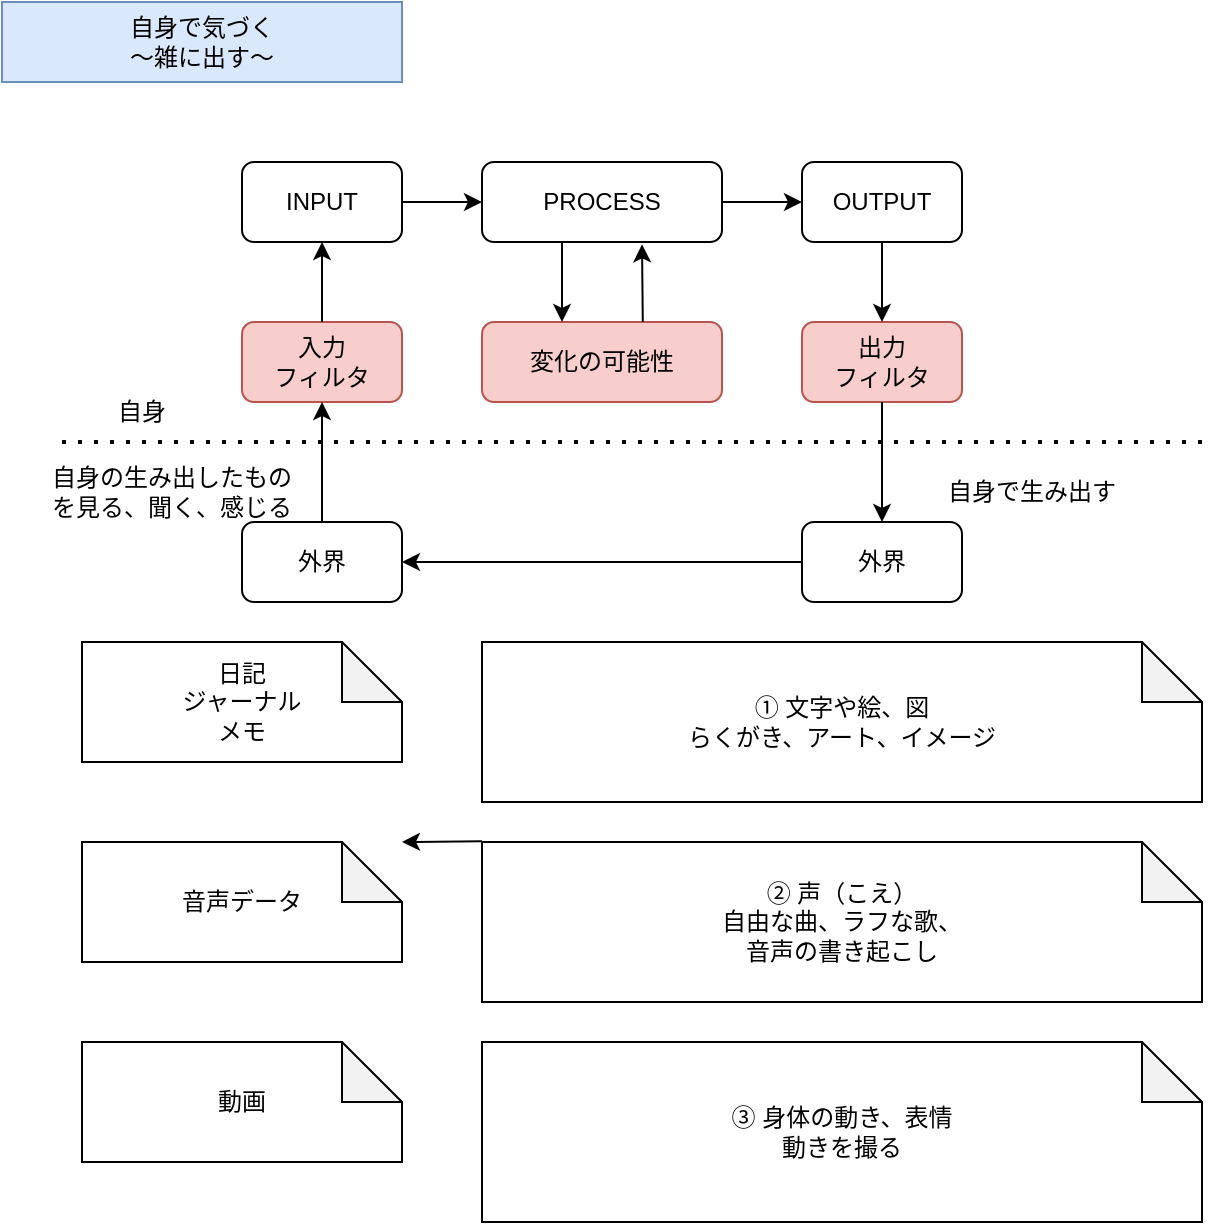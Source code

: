 <mxfile version="27.0.6">
  <diagram name="ページ1" id="Kw41LayTadQ6dwYY1b2t">
    <mxGraphModel dx="1214" dy="873" grid="1" gridSize="10" guides="1" tooltips="1" connect="1" arrows="1" fold="1" page="1" pageScale="1" pageWidth="1169" pageHeight="827" math="0" shadow="0">
      <root>
        <mxCell id="0" />
        <mxCell id="1" parent="0" />
        <mxCell id="dZI_uBbOkzf9ldA4B1yR-1" value="自身で気づく&lt;div&gt;～雑に出す～&lt;/div&gt;" style="text;html=1;align=center;verticalAlign=middle;whiteSpace=wrap;rounded=0;fillColor=#dae8fc;strokeColor=#6c8ebf;" parent="1" vertex="1">
          <mxGeometry x="80" y="40" width="200" height="40" as="geometry" />
        </mxCell>
        <mxCell id="dZI_uBbOkzf9ldA4B1yR-2" value="外界" style="rounded=1;whiteSpace=wrap;html=1;" parent="1" vertex="1">
          <mxGeometry x="200" y="300" width="80" height="40" as="geometry" />
        </mxCell>
        <mxCell id="dZI_uBbOkzf9ldA4B1yR-3" value="入力&lt;div&gt;フィルタ&lt;/div&gt;" style="rounded=1;whiteSpace=wrap;html=1;fillColor=#f8cecc;strokeColor=#b85450;" parent="1" vertex="1">
          <mxGeometry x="200" y="200" width="80" height="40" as="geometry" />
        </mxCell>
        <mxCell id="dZI_uBbOkzf9ldA4B1yR-5" value="" style="endArrow=classic;html=1;rounded=0;exitX=0.5;exitY=0;exitDx=0;exitDy=0;" parent="1" source="dZI_uBbOkzf9ldA4B1yR-2" edge="1">
          <mxGeometry width="50" height="50" relative="1" as="geometry">
            <mxPoint x="230" y="200" as="sourcePoint" />
            <mxPoint x="240" y="240" as="targetPoint" />
          </mxGeometry>
        </mxCell>
        <mxCell id="dZI_uBbOkzf9ldA4B1yR-6" value="INPUT" style="rounded=1;whiteSpace=wrap;html=1;" parent="1" vertex="1">
          <mxGeometry x="200" y="120" width="80" height="40" as="geometry" />
        </mxCell>
        <mxCell id="dZI_uBbOkzf9ldA4B1yR-7" value="" style="endArrow=classic;html=1;rounded=0;exitX=0.5;exitY=0;exitDx=0;exitDy=0;entryX=0.5;entryY=1;entryDx=0;entryDy=0;" parent="1" source="dZI_uBbOkzf9ldA4B1yR-3" target="dZI_uBbOkzf9ldA4B1yR-6" edge="1">
          <mxGeometry width="50" height="50" relative="1" as="geometry">
            <mxPoint x="350" y="190" as="sourcePoint" />
            <mxPoint x="400" y="140" as="targetPoint" />
          </mxGeometry>
        </mxCell>
        <mxCell id="dZI_uBbOkzf9ldA4B1yR-8" value="OUTPUT" style="rounded=1;whiteSpace=wrap;html=1;" parent="1" vertex="1">
          <mxGeometry x="480" y="120" width="80" height="40" as="geometry" />
        </mxCell>
        <mxCell id="dZI_uBbOkzf9ldA4B1yR-9" value="外界" style="rounded=1;whiteSpace=wrap;html=1;" parent="1" vertex="1">
          <mxGeometry x="480" y="300" width="80" height="40" as="geometry" />
        </mxCell>
        <mxCell id="dZI_uBbOkzf9ldA4B1yR-10" value="出力&lt;div&gt;フィルタ&lt;/div&gt;" style="rounded=1;whiteSpace=wrap;html=1;fillColor=#f8cecc;strokeColor=#b85450;" parent="1" vertex="1">
          <mxGeometry x="480" y="200" width="80" height="40" as="geometry" />
        </mxCell>
        <mxCell id="dZI_uBbOkzf9ldA4B1yR-12" value="PROCESS" style="rounded=1;whiteSpace=wrap;html=1;" parent="1" vertex="1">
          <mxGeometry x="320" y="120" width="120" height="40" as="geometry" />
        </mxCell>
        <mxCell id="dZI_uBbOkzf9ldA4B1yR-14" value="" style="endArrow=classic;html=1;rounded=0;exitX=1;exitY=0.5;exitDx=0;exitDy=0;entryX=0;entryY=0.5;entryDx=0;entryDy=0;" parent="1" source="dZI_uBbOkzf9ldA4B1yR-6" target="dZI_uBbOkzf9ldA4B1yR-12" edge="1">
          <mxGeometry width="50" height="50" relative="1" as="geometry">
            <mxPoint x="290" y="130" as="sourcePoint" />
            <mxPoint x="340" y="80" as="targetPoint" />
          </mxGeometry>
        </mxCell>
        <mxCell id="dZI_uBbOkzf9ldA4B1yR-15" value="" style="endArrow=classic;html=1;rounded=0;exitX=0.5;exitY=1;exitDx=0;exitDy=0;entryX=0.5;entryY=0;entryDx=0;entryDy=0;" parent="1" source="dZI_uBbOkzf9ldA4B1yR-8" target="dZI_uBbOkzf9ldA4B1yR-10" edge="1">
          <mxGeometry width="50" height="50" relative="1" as="geometry">
            <mxPoint x="590" y="380" as="sourcePoint" />
            <mxPoint x="640" y="330" as="targetPoint" />
          </mxGeometry>
        </mxCell>
        <mxCell id="dZI_uBbOkzf9ldA4B1yR-16" value="" style="endArrow=classic;html=1;rounded=0;exitX=0.5;exitY=1;exitDx=0;exitDy=0;entryX=0.5;entryY=0;entryDx=0;entryDy=0;" parent="1" source="dZI_uBbOkzf9ldA4B1yR-10" target="dZI_uBbOkzf9ldA4B1yR-9" edge="1">
          <mxGeometry width="50" height="50" relative="1" as="geometry">
            <mxPoint x="590" y="380" as="sourcePoint" />
            <mxPoint x="640" y="330" as="targetPoint" />
          </mxGeometry>
        </mxCell>
        <mxCell id="dZI_uBbOkzf9ldA4B1yR-17" value="" style="endArrow=classic;html=1;rounded=0;exitX=1;exitY=0.5;exitDx=0;exitDy=0;entryX=0;entryY=0.5;entryDx=0;entryDy=0;" parent="1" source="dZI_uBbOkzf9ldA4B1yR-12" target="dZI_uBbOkzf9ldA4B1yR-8" edge="1">
          <mxGeometry width="50" height="50" relative="1" as="geometry">
            <mxPoint x="590" y="380" as="sourcePoint" />
            <mxPoint x="640" y="330" as="targetPoint" />
          </mxGeometry>
        </mxCell>
        <mxCell id="dZI_uBbOkzf9ldA4B1yR-20" value="変化の可能性" style="rounded=1;whiteSpace=wrap;html=1;fillColor=#f8cecc;strokeColor=#b85450;" parent="1" vertex="1">
          <mxGeometry x="320" y="200" width="120" height="40" as="geometry" />
        </mxCell>
        <mxCell id="dZI_uBbOkzf9ldA4B1yR-21" value="" style="endArrow=classic;html=1;rounded=0;exitX=0.25;exitY=1;exitDx=0;exitDy=0;entryX=0.25;entryY=0;entryDx=0;entryDy=0;" parent="1" edge="1">
          <mxGeometry width="50" height="50" relative="1" as="geometry">
            <mxPoint x="360" y="160.0" as="sourcePoint" />
            <mxPoint x="360" y="200.0" as="targetPoint" />
          </mxGeometry>
        </mxCell>
        <mxCell id="dZI_uBbOkzf9ldA4B1yR-22" value="" style="endArrow=classic;html=1;rounded=0;entryX=0.83;entryY=1.029;entryDx=0;entryDy=0;entryPerimeter=0;" parent="1" edge="1">
          <mxGeometry width="50" height="50" relative="1" as="geometry">
            <mxPoint x="400.4" y="200" as="sourcePoint" />
            <mxPoint x="400.0" y="161.16" as="targetPoint" />
          </mxGeometry>
        </mxCell>
        <mxCell id="ioiKAGNLFTyEQ1MmPSqv-1" value="" style="endArrow=none;dashed=1;html=1;dashPattern=1 3;strokeWidth=2;rounded=0;" parent="1" edge="1">
          <mxGeometry width="50" height="50" relative="1" as="geometry">
            <mxPoint x="110" y="260" as="sourcePoint" />
            <mxPoint x="680" y="260" as="targetPoint" />
          </mxGeometry>
        </mxCell>
        <mxCell id="ioiKAGNLFTyEQ1MmPSqv-8" value="自身" style="text;html=1;align=center;verticalAlign=middle;whiteSpace=wrap;rounded=0;" parent="1" vertex="1">
          <mxGeometry x="120" y="230" width="60" height="30" as="geometry" />
        </mxCell>
        <mxCell id="ioiKAGNLFTyEQ1MmPSqv-19" value="" style="endArrow=classic;html=1;rounded=0;exitX=0;exitY=0.5;exitDx=0;exitDy=0;entryX=1;entryY=0.5;entryDx=0;entryDy=0;" parent="1" source="ioiKAGNLFTyEQ1MmPSqv-2" edge="1">
          <mxGeometry width="50" height="50" relative="1" as="geometry">
            <mxPoint x="460" y="520" as="sourcePoint" />
            <mxPoint x="440" y="460" as="targetPoint" />
          </mxGeometry>
        </mxCell>
        <mxCell id="ioiKAGNLFTyEQ1MmPSqv-20" value="" style="endArrow=classic;html=1;rounded=0;" parent="1" source="ioiKAGNLFTyEQ1MmPSqv-13" edge="1">
          <mxGeometry width="50" height="50" relative="1" as="geometry">
            <mxPoint x="320" y="459.66" as="sourcePoint" />
            <mxPoint x="280" y="460" as="targetPoint" />
          </mxGeometry>
        </mxCell>
        <mxCell id="vmNLv8Tu3-324bxG0I76-2" value="日記&lt;div&gt;ジャーナル&lt;/div&gt;&lt;div&gt;メモ&lt;/div&gt;" style="shape=note;whiteSpace=wrap;html=1;backgroundOutline=1;darkOpacity=0.05;" vertex="1" parent="1">
          <mxGeometry x="120" y="360" width="160" height="60" as="geometry" />
        </mxCell>
        <mxCell id="vmNLv8Tu3-324bxG0I76-3" value="音声データ" style="shape=note;whiteSpace=wrap;html=1;backgroundOutline=1;darkOpacity=0.05;" vertex="1" parent="1">
          <mxGeometry x="120" y="460" width="160" height="60" as="geometry" />
        </mxCell>
        <mxCell id="vmNLv8Tu3-324bxG0I76-5" value="① 文字や絵、図&lt;div&gt;らくがき、アート、イメージ&lt;/div&gt;" style="shape=note;whiteSpace=wrap;html=1;backgroundOutline=1;darkOpacity=0.05;" vertex="1" parent="1">
          <mxGeometry x="320" y="360" width="360" height="80" as="geometry" />
        </mxCell>
        <mxCell id="vmNLv8Tu3-324bxG0I76-6" value="&lt;div&gt;➁ 声（こえ）&lt;/div&gt;&lt;div&gt;自由な曲、ラフな歌、&lt;/div&gt;&lt;div&gt;音声の書き起こし&lt;/div&gt;" style="shape=note;whiteSpace=wrap;html=1;backgroundOutline=1;darkOpacity=0.05;" vertex="1" parent="1">
          <mxGeometry x="320" y="460" width="360" height="80" as="geometry" />
        </mxCell>
        <mxCell id="vmNLv8Tu3-324bxG0I76-7" value="" style="endArrow=classic;html=1;rounded=0;exitX=0;exitY=0.5;exitDx=0;exitDy=0;entryX=1;entryY=0.5;entryDx=0;entryDy=0;" edge="1" parent="1" source="dZI_uBbOkzf9ldA4B1yR-9" target="dZI_uBbOkzf9ldA4B1yR-2">
          <mxGeometry width="50" height="50" relative="1" as="geometry">
            <mxPoint x="720" y="300" as="sourcePoint" />
            <mxPoint x="720" y="340" as="targetPoint" />
          </mxGeometry>
        </mxCell>
        <mxCell id="vmNLv8Tu3-324bxG0I76-8" value="&lt;div&gt;③ 身体の動き、表情&lt;/div&gt;&lt;div&gt;動きを撮る&lt;/div&gt;" style="shape=note;whiteSpace=wrap;html=1;backgroundOutline=1;darkOpacity=0.05;" vertex="1" parent="1">
          <mxGeometry x="320" y="560" width="360" height="90" as="geometry" />
        </mxCell>
        <mxCell id="vmNLv8Tu3-324bxG0I76-9" value="自身の生み出したものを見る、聞く、感じる" style="text;html=1;align=center;verticalAlign=middle;whiteSpace=wrap;rounded=0;" vertex="1" parent="1">
          <mxGeometry x="100" y="270" width="130" height="30" as="geometry" />
        </mxCell>
        <mxCell id="vmNLv8Tu3-324bxG0I76-10" value="自身で生み出す" style="text;html=1;align=center;verticalAlign=middle;whiteSpace=wrap;rounded=0;" vertex="1" parent="1">
          <mxGeometry x="530" y="270" width="130" height="30" as="geometry" />
        </mxCell>
        <mxCell id="vmNLv8Tu3-324bxG0I76-13" value="動画" style="shape=note;whiteSpace=wrap;html=1;backgroundOutline=1;darkOpacity=0.05;" vertex="1" parent="1">
          <mxGeometry x="120" y="560" width="160" height="60" as="geometry" />
        </mxCell>
      </root>
    </mxGraphModel>
  </diagram>
</mxfile>
